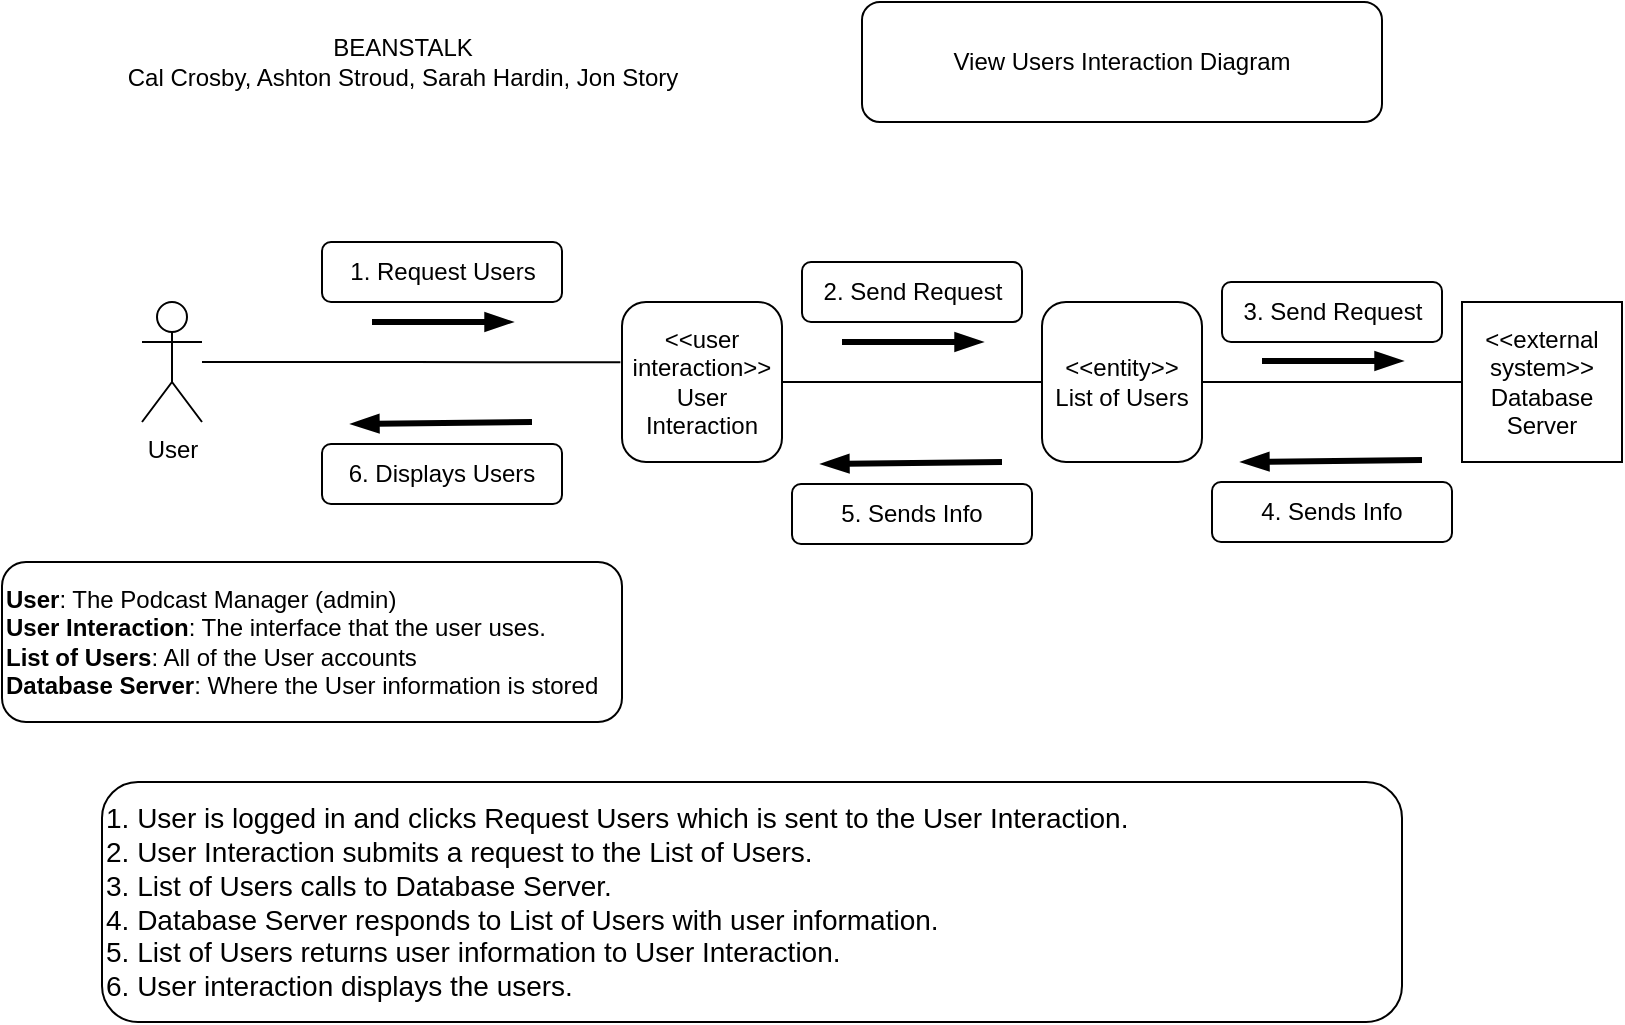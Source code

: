 <mxfile version="22.0.2" type="device">
  <diagram name="Page-1" id="ieuyb4vflH-HwAVy1ZwS">
    <mxGraphModel dx="1036" dy="1706" grid="1" gridSize="10" guides="1" tooltips="1" connect="1" arrows="1" fold="1" page="1" pageScale="1" pageWidth="850" pageHeight="1100" math="0" shadow="0">
      <root>
        <mxCell id="0" />
        <mxCell id="1" parent="0" />
        <mxCell id="NiBR0CxUruw_FHS2o9U6-1" value="User" style="shape=umlActor;verticalLabelPosition=bottom;verticalAlign=top;html=1;outlineConnect=0;" parent="1" vertex="1">
          <mxGeometry x="100" y="140" width="30" height="60" as="geometry" />
        </mxCell>
        <mxCell id="NiBR0CxUruw_FHS2o9U6-4" value="&lt;b&gt;User&lt;/b&gt;: The Podcast Manager (admin)&lt;br&gt;&lt;b&gt;User Interaction&lt;/b&gt;: The interface that the user uses.&lt;br&gt;&lt;b&gt;List of Users&lt;/b&gt;: All of the User accounts&lt;br&gt;&lt;b&gt;Database Server&lt;/b&gt;: Where the User information is stored" style="rounded=1;whiteSpace=wrap;html=1;align=left;" parent="1" vertex="1">
          <mxGeometry x="30" y="270" width="310" height="80" as="geometry" />
        </mxCell>
        <mxCell id="NiBR0CxUruw_FHS2o9U6-11" style="edgeStyle=orthogonalEdgeStyle;rounded=0;orthogonalLoop=1;jettySize=auto;html=1;endArrow=none;endFill=0;" parent="1" source="NiBR0CxUruw_FHS2o9U6-6" edge="1">
          <mxGeometry relative="1" as="geometry">
            <mxPoint x="590" y="180" as="targetPoint" />
          </mxGeometry>
        </mxCell>
        <mxCell id="NiBR0CxUruw_FHS2o9U6-6" value="&amp;lt;&amp;lt;user interaction&amp;gt;&amp;gt;&lt;br&gt;User Interaction" style="whiteSpace=wrap;html=1;aspect=fixed;rounded=1;" parent="1" vertex="1">
          <mxGeometry x="340" y="140" width="80" height="80" as="geometry" />
        </mxCell>
        <mxCell id="NiBR0CxUruw_FHS2o9U6-7" style="edgeStyle=orthogonalEdgeStyle;rounded=0;orthogonalLoop=1;jettySize=auto;html=1;entryX=-0.01;entryY=0.377;entryDx=0;entryDy=0;entryPerimeter=0;startArrow=none;startFill=0;endArrow=none;endFill=0;" parent="1" source="NiBR0CxUruw_FHS2o9U6-1" target="NiBR0CxUruw_FHS2o9U6-6" edge="1">
          <mxGeometry relative="1" as="geometry" />
        </mxCell>
        <mxCell id="NiBR0CxUruw_FHS2o9U6-8" value="1. Request Users" style="text;html=1;align=center;verticalAlign=middle;resizable=0;points=[];autosize=1;strokeColor=default;fillColor=none;rounded=1;" parent="1" vertex="1">
          <mxGeometry x="190" y="110" width="120" height="30" as="geometry" />
        </mxCell>
        <mxCell id="NiBR0CxUruw_FHS2o9U6-10" value="View Users Interaction Diagram" style="rounded=1;whiteSpace=wrap;html=1;" parent="1" vertex="1">
          <mxGeometry x="460" y="-10" width="260" height="60" as="geometry" />
        </mxCell>
        <mxCell id="NiBR0CxUruw_FHS2o9U6-12" value="2. Send Request" style="text;html=1;align=center;verticalAlign=middle;resizable=0;points=[];autosize=1;strokeColor=default;fillColor=none;rounded=1;" parent="1" vertex="1">
          <mxGeometry x="430" y="120" width="110" height="30" as="geometry" />
        </mxCell>
        <mxCell id="NiBR0CxUruw_FHS2o9U6-20" style="edgeStyle=orthogonalEdgeStyle;rounded=0;orthogonalLoop=1;jettySize=auto;html=1;entryX=0;entryY=0.5;entryDx=0;entryDy=0;endArrow=none;endFill=0;" parent="1" source="NiBR0CxUruw_FHS2o9U6-13" target="NiBR0CxUruw_FHS2o9U6-14" edge="1">
          <mxGeometry relative="1" as="geometry" />
        </mxCell>
        <mxCell id="NiBR0CxUruw_FHS2o9U6-13" value="&amp;lt;&amp;lt;entity&amp;gt;&amp;gt;&lt;br&gt;List of Users" style="whiteSpace=wrap;html=1;aspect=fixed;rounded=1;" parent="1" vertex="1">
          <mxGeometry x="550" y="140" width="80" height="80" as="geometry" />
        </mxCell>
        <mxCell id="NiBR0CxUruw_FHS2o9U6-14" value="&amp;lt;&amp;lt;external system&amp;gt;&amp;gt;&lt;br&gt;Database Server" style="whiteSpace=wrap;html=1;aspect=fixed;" parent="1" vertex="1">
          <mxGeometry x="760" y="140" width="80" height="80" as="geometry" />
        </mxCell>
        <mxCell id="NiBR0CxUruw_FHS2o9U6-18" value="" style="endArrow=blockThin;html=1;rounded=0;strokeWidth=3;endFill=1;" parent="1" edge="1">
          <mxGeometry width="50" height="50" relative="1" as="geometry">
            <mxPoint x="450" y="160" as="sourcePoint" />
            <mxPoint x="520" y="160" as="targetPoint" />
            <Array as="points">
              <mxPoint x="490" y="160" />
            </Array>
          </mxGeometry>
        </mxCell>
        <mxCell id="NiBR0CxUruw_FHS2o9U6-19" value="" style="endArrow=blockThin;html=1;rounded=0;strokeWidth=3;endFill=1;" parent="1" edge="1">
          <mxGeometry width="50" height="50" relative="1" as="geometry">
            <mxPoint x="215" y="150" as="sourcePoint" />
            <mxPoint x="285" y="150" as="targetPoint" />
            <Array as="points">
              <mxPoint x="255" y="150" />
            </Array>
          </mxGeometry>
        </mxCell>
        <mxCell id="NiBR0CxUruw_FHS2o9U6-21" value="3. Send Request" style="text;html=1;align=center;verticalAlign=middle;resizable=0;points=[];autosize=1;strokeColor=default;fillColor=none;rounded=1;" parent="1" vertex="1">
          <mxGeometry x="640" y="130" width="110" height="30" as="geometry" />
        </mxCell>
        <mxCell id="NiBR0CxUruw_FHS2o9U6-22" value="" style="endArrow=blockThin;html=1;rounded=0;strokeWidth=3;endFill=1;" parent="1" edge="1">
          <mxGeometry width="50" height="50" relative="1" as="geometry">
            <mxPoint x="660" y="169.5" as="sourcePoint" />
            <mxPoint x="730" y="169.5" as="targetPoint" />
            <Array as="points">
              <mxPoint x="700" y="169.5" />
            </Array>
          </mxGeometry>
        </mxCell>
        <mxCell id="NiBR0CxUruw_FHS2o9U6-25" value="4. Sends Info" style="rounded=1;whiteSpace=wrap;html=1;" parent="1" vertex="1">
          <mxGeometry x="635" y="230" width="120" height="30" as="geometry" />
        </mxCell>
        <mxCell id="NiBR0CxUruw_FHS2o9U6-26" value="" style="endArrow=blockThin;html=1;rounded=0;strokeWidth=3;endFill=1;entryX=0.25;entryY=1;entryDx=0;entryDy=0;" parent="1" edge="1">
          <mxGeometry width="50" height="50" relative="1" as="geometry">
            <mxPoint x="740" y="219" as="sourcePoint" />
            <mxPoint x="650" y="220" as="targetPoint" />
            <Array as="points" />
          </mxGeometry>
        </mxCell>
        <mxCell id="NiBR0CxUruw_FHS2o9U6-29" value="5. Sends Info" style="rounded=1;whiteSpace=wrap;html=1;" parent="1" vertex="1">
          <mxGeometry x="425" y="231" width="120" height="30" as="geometry" />
        </mxCell>
        <mxCell id="NiBR0CxUruw_FHS2o9U6-30" value="" style="endArrow=blockThin;html=1;rounded=0;strokeWidth=3;endFill=1;entryX=0.25;entryY=1;entryDx=0;entryDy=0;" parent="1" edge="1">
          <mxGeometry width="50" height="50" relative="1" as="geometry">
            <mxPoint x="530" y="220" as="sourcePoint" />
            <mxPoint x="440" y="221" as="targetPoint" />
            <Array as="points" />
          </mxGeometry>
        </mxCell>
        <mxCell id="NiBR0CxUruw_FHS2o9U6-31" value="6. Displays Users" style="rounded=1;whiteSpace=wrap;html=1;" parent="1" vertex="1">
          <mxGeometry x="190" y="211" width="120" height="30" as="geometry" />
        </mxCell>
        <mxCell id="NiBR0CxUruw_FHS2o9U6-32" value="" style="endArrow=blockThin;html=1;rounded=0;strokeWidth=3;endFill=1;entryX=0.25;entryY=1;entryDx=0;entryDy=0;" parent="1" edge="1">
          <mxGeometry width="50" height="50" relative="1" as="geometry">
            <mxPoint x="295" y="200" as="sourcePoint" />
            <mxPoint x="205" y="201" as="targetPoint" />
            <Array as="points" />
          </mxGeometry>
        </mxCell>
        <mxCell id="NiBR0CxUruw_FHS2o9U6-34" value="&lt;font style=&quot;font-size: 14px;&quot;&gt;1. User is logged in and clicks Request Users which is sent to the User Interaction.&lt;br&gt;2. User Interaction submits a request to the List of Users.&lt;br&gt;3. List of Users calls to Database Server.&lt;br&gt;4. Database Server responds to List of Users with user information.&lt;br&gt;5. List of Users returns user information to User Interaction.&lt;br&gt;6. User interaction displays the users.&lt;/font&gt;" style="rounded=1;whiteSpace=wrap;html=1;align=left;" parent="1" vertex="1">
          <mxGeometry x="80" y="380" width="650" height="120" as="geometry" />
        </mxCell>
        <mxCell id="XSdLAT5W5KOoBEC_n2Jf-1" value="BEANSTALK&lt;br&gt;Cal Crosby, Ashton Stroud, Sarah Hardin, Jon Story" style="text;html=1;align=center;verticalAlign=middle;resizable=0;points=[];autosize=1;strokeColor=none;fillColor=none;" vertex="1" parent="1">
          <mxGeometry x="80" width="300" height="40" as="geometry" />
        </mxCell>
      </root>
    </mxGraphModel>
  </diagram>
</mxfile>
